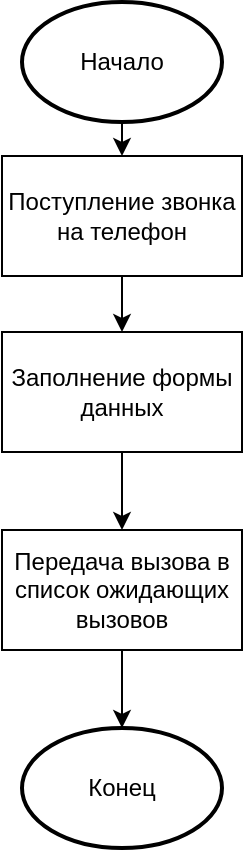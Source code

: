 <mxfile version="13.0.9"><diagram id="j4lk6knOGdsqaf_qtKKA" name="Page-1"><mxGraphModel dx="1108" dy="488" grid="1" gridSize="11" guides="1" tooltips="1" connect="1" arrows="1" fold="1" page="1" pageScale="1" pageWidth="2339" pageHeight="3300" math="0" shadow="0"><root><mxCell id="0"/><mxCell id="1" parent="0"/><mxCell id="an8QRvFjfj5TSYfTDGax-7" style="edgeStyle=orthogonalEdgeStyle;rounded=0;orthogonalLoop=1;jettySize=auto;html=1;exitX=0.5;exitY=1;exitDx=0;exitDy=0;exitPerimeter=0;entryX=0.5;entryY=0;entryDx=0;entryDy=0;" edge="1" parent="1" source="an8QRvFjfj5TSYfTDGax-1" target="an8QRvFjfj5TSYfTDGax-4"><mxGeometry relative="1" as="geometry"/></mxCell><mxCell id="an8QRvFjfj5TSYfTDGax-1" value="Начало" style="strokeWidth=2;html=1;shape=mxgraph.flowchart.start_1;whiteSpace=wrap;" vertex="1" parent="1"><mxGeometry x="363" y="44" width="100" height="60" as="geometry"/></mxCell><mxCell id="an8QRvFjfj5TSYfTDGax-2" value="Конец" style="strokeWidth=2;html=1;shape=mxgraph.flowchart.start_1;whiteSpace=wrap;" vertex="1" parent="1"><mxGeometry x="363" y="407" width="100" height="60" as="geometry"/></mxCell><mxCell id="an8QRvFjfj5TSYfTDGax-9" style="edgeStyle=orthogonalEdgeStyle;rounded=0;orthogonalLoop=1;jettySize=auto;html=1;exitX=0.5;exitY=1;exitDx=0;exitDy=0;entryX=0.5;entryY=0;entryDx=0;entryDy=0;" edge="1" parent="1" source="an8QRvFjfj5TSYfTDGax-3" target="an8QRvFjfj5TSYfTDGax-5"><mxGeometry relative="1" as="geometry"/></mxCell><mxCell id="an8QRvFjfj5TSYfTDGax-3" value="Заполнение формы данных" style="rounded=0;whiteSpace=wrap;html=1;" vertex="1" parent="1"><mxGeometry x="353" y="209" width="120" height="60" as="geometry"/></mxCell><mxCell id="an8QRvFjfj5TSYfTDGax-8" style="edgeStyle=orthogonalEdgeStyle;rounded=0;orthogonalLoop=1;jettySize=auto;html=1;exitX=0.5;exitY=1;exitDx=0;exitDy=0;entryX=0.5;entryY=0;entryDx=0;entryDy=0;" edge="1" parent="1" source="an8QRvFjfj5TSYfTDGax-4" target="an8QRvFjfj5TSYfTDGax-3"><mxGeometry relative="1" as="geometry"/></mxCell><mxCell id="an8QRvFjfj5TSYfTDGax-4" value="Поступление звонка на телефон" style="rounded=0;whiteSpace=wrap;html=1;" vertex="1" parent="1"><mxGeometry x="353" y="121" width="120" height="60" as="geometry"/></mxCell><mxCell id="an8QRvFjfj5TSYfTDGax-10" style="edgeStyle=orthogonalEdgeStyle;rounded=0;orthogonalLoop=1;jettySize=auto;html=1;exitX=0.5;exitY=1;exitDx=0;exitDy=0;entryX=0.5;entryY=0;entryDx=0;entryDy=0;entryPerimeter=0;" edge="1" parent="1" source="an8QRvFjfj5TSYfTDGax-5" target="an8QRvFjfj5TSYfTDGax-2"><mxGeometry relative="1" as="geometry"/></mxCell><mxCell id="an8QRvFjfj5TSYfTDGax-5" value="Передача вызова в список ожидающих вызовов" style="rounded=0;whiteSpace=wrap;html=1;" vertex="1" parent="1"><mxGeometry x="353" y="308" width="120" height="60" as="geometry"/></mxCell></root></mxGraphModel></diagram></mxfile>